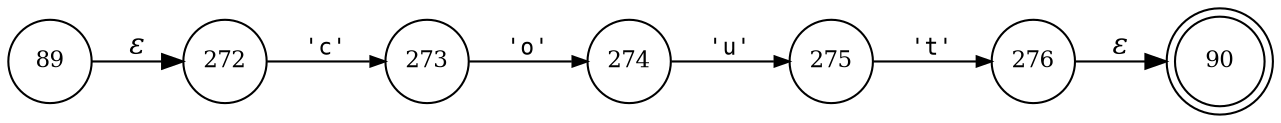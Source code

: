 digraph ATN {
rankdir=LR;
s90[fontsize=11, label="90", shape=doublecircle, fixedsize=true, width=.6];
s272[fontsize=11,label="272", shape=circle, fixedsize=true, width=.55, peripheries=1];
s273[fontsize=11,label="273", shape=circle, fixedsize=true, width=.55, peripheries=1];
s274[fontsize=11,label="274", shape=circle, fixedsize=true, width=.55, peripheries=1];
s275[fontsize=11,label="275", shape=circle, fixedsize=true, width=.55, peripheries=1];
s276[fontsize=11,label="276", shape=circle, fixedsize=true, width=.55, peripheries=1];
s89[fontsize=11,label="89", shape=circle, fixedsize=true, width=.55, peripheries=1];
s89 -> s272 [fontname="Times-Italic", label="&epsilon;"];
s272 -> s273 [fontsize=11, fontname="Courier", arrowsize=.7, label = "'c'", arrowhead = normal];
s273 -> s274 [fontsize=11, fontname="Courier", arrowsize=.7, label = "'o'", arrowhead = normal];
s274 -> s275 [fontsize=11, fontname="Courier", arrowsize=.7, label = "'u'", arrowhead = normal];
s275 -> s276 [fontsize=11, fontname="Courier", arrowsize=.7, label = "'t'", arrowhead = normal];
s276 -> s90 [fontname="Times-Italic", label="&epsilon;"];
}